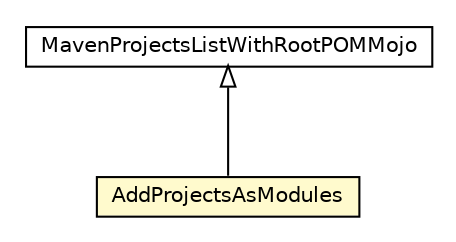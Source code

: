 #!/usr/local/bin/dot
#
# Class diagram 
# Generated by UMLGraph version R5_6-24-gf6e263 (http://www.umlgraph.org/)
#

digraph G {
	edge [fontname="Helvetica",fontsize=10,labelfontname="Helvetica",labelfontsize=10];
	node [fontname="Helvetica",fontsize=10,shape=plaintext];
	nodesep=0.25;
	ranksep=0.5;
	// fr.fastconnect.factory.tibco.bw.maven.source.AddProjectsAsModules
	c1349 [label=<<table title="fr.fastconnect.factory.tibco.bw.maven.source.AddProjectsAsModules" border="0" cellborder="1" cellspacing="0" cellpadding="2" port="p" bgcolor="lemonChiffon" href="./AddProjectsAsModules.html">
		<tr><td><table border="0" cellspacing="0" cellpadding="1">
<tr><td align="center" balign="center"> AddProjectsAsModules </td></tr>
		</table></td></tr>
		</table>>, URL="./AddProjectsAsModules.html", fontname="Helvetica", fontcolor="black", fontsize=10.0];
	// fr.fastconnect.factory.tibco.bw.maven.source.MavenProjectsListWithRootPOMMojo
	c1353 [label=<<table title="fr.fastconnect.factory.tibco.bw.maven.source.MavenProjectsListWithRootPOMMojo" border="0" cellborder="1" cellspacing="0" cellpadding="2" port="p" href="./MavenProjectsListWithRootPOMMojo.html">
		<tr><td><table border="0" cellspacing="0" cellpadding="1">
<tr><td align="center" balign="center"> MavenProjectsListWithRootPOMMojo </td></tr>
		</table></td></tr>
		</table>>, URL="./MavenProjectsListWithRootPOMMojo.html", fontname="Helvetica", fontcolor="black", fontsize=10.0];
	//fr.fastconnect.factory.tibco.bw.maven.source.AddProjectsAsModules extends fr.fastconnect.factory.tibco.bw.maven.source.MavenProjectsListWithRootPOMMojo
	c1353:p -> c1349:p [dir=back,arrowtail=empty];
}

